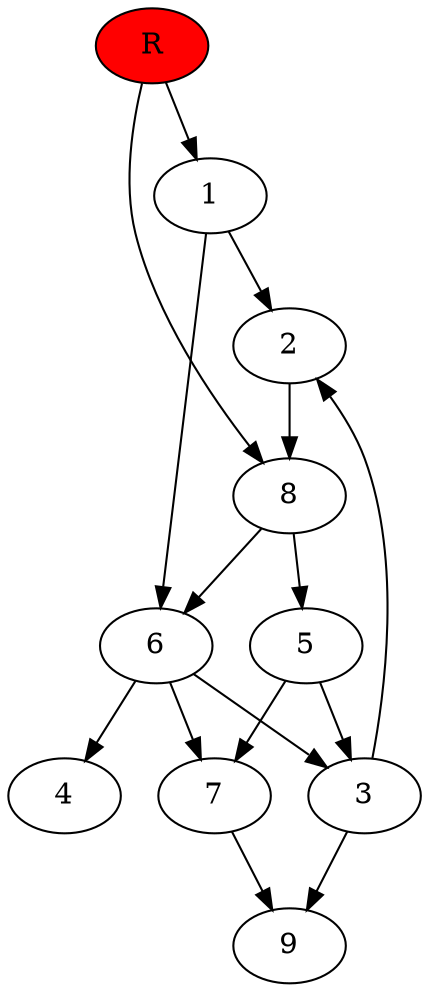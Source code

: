 digraph prb54736 {
	1
	2
	3
	4
	5
	6
	7
	8
	R [fillcolor="#ff0000" style=filled]
	1 -> 2
	1 -> 6
	2 -> 8
	3 -> 2
	3 -> 9
	5 -> 3
	5 -> 7
	6 -> 3
	6 -> 4
	6 -> 7
	7 -> 9
	8 -> 5
	8 -> 6
	R -> 1
	R -> 8
}
